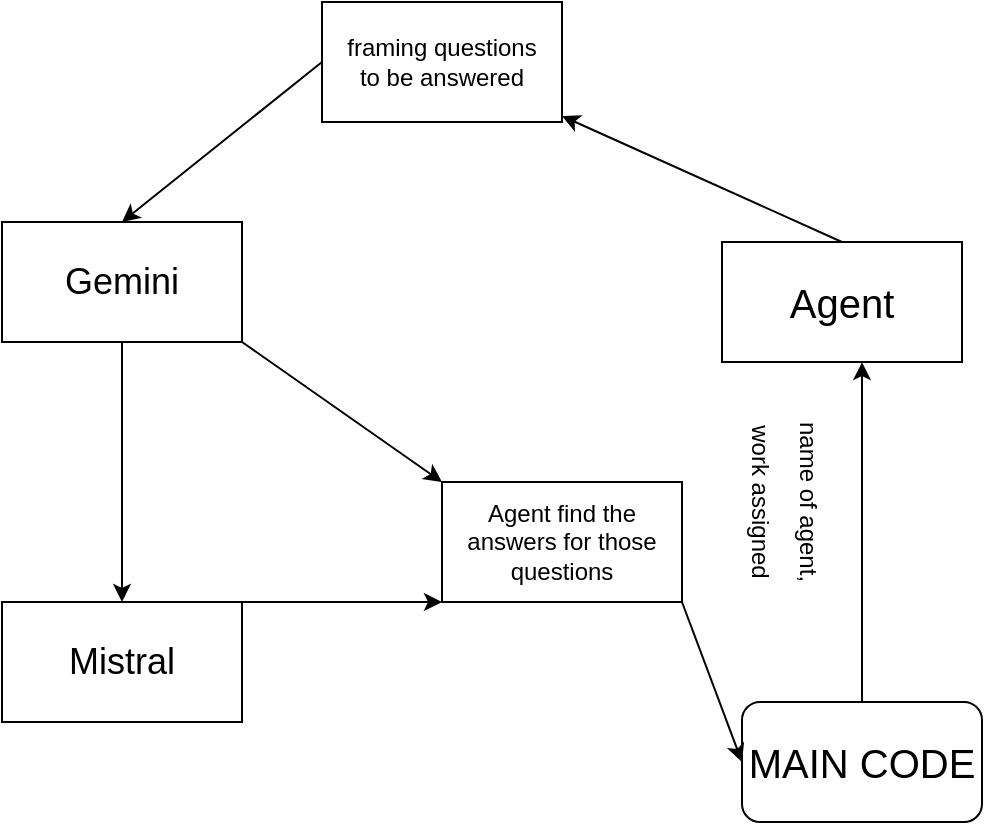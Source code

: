 <mxfile>
    <diagram id="oY3d3fZerY_pxkkX0vIk" name="Page-1">
        <mxGraphModel dx="990" dy="769" grid="1" gridSize="10" guides="1" tooltips="1" connect="1" arrows="1" fold="1" page="1" pageScale="1" pageWidth="1169" pageHeight="827" math="0" shadow="0">
            <root>
                <mxCell id="0"/>
                <mxCell id="1" parent="0"/>
                <mxCell id="6" style="edgeStyle=none;html=1;exitX=0.5;exitY=0;exitDx=0;exitDy=0;entryX=0.167;entryY=0.15;entryDx=0;entryDy=0;entryPerimeter=0;fontSize=12;" edge="1" parent="1" source="2" target="5">
                    <mxGeometry relative="1" as="geometry"/>
                </mxCell>
                <mxCell id="2" value="&lt;font style=&quot;font-size: 20px;&quot;&gt;MAIN CODE&lt;/font&gt;" style="rounded=1;whiteSpace=wrap;html=1;" vertex="1" parent="1">
                    <mxGeometry x="540" y="490" width="120" height="60" as="geometry"/>
                </mxCell>
                <mxCell id="7" style="edgeStyle=none;html=1;exitX=0.5;exitY=0;exitDx=0;exitDy=0;fontSize=12;" edge="1" parent="1" source="3" target="9">
                    <mxGeometry relative="1" as="geometry">
                        <mxPoint x="450" y="226.667" as="targetPoint"/>
                    </mxGeometry>
                </mxCell>
                <mxCell id="3" value="Agent" style="rounded=0;whiteSpace=wrap;html=1;fontSize=20;" vertex="1" parent="1">
                    <mxGeometry x="530" y="260" width="120" height="60" as="geometry"/>
                </mxCell>
                <mxCell id="5" value="&lt;font style=&quot;font-size: 12px;&quot;&gt;name of agent,&lt;br&gt;work assigned&lt;/font&gt;" style="text;html=1;strokeColor=none;fillColor=none;align=center;verticalAlign=middle;whiteSpace=wrap;rounded=0;fontSize=20;rotation=90;" vertex="1" parent="1">
                    <mxGeometry x="460" y="340" width="210" height="100" as="geometry"/>
                </mxCell>
                <mxCell id="13" style="edgeStyle=none;html=1;exitX=0;exitY=0.5;exitDx=0;exitDy=0;entryX=0.5;entryY=0;entryDx=0;entryDy=0;fontSize=18;" edge="1" parent="1" source="9" target="12">
                    <mxGeometry relative="1" as="geometry"/>
                </mxCell>
                <mxCell id="9" value="framing questions&lt;br&gt;to be answered" style="rounded=0;whiteSpace=wrap;html=1;fontSize=12;" vertex="1" parent="1">
                    <mxGeometry x="330" y="139.997" width="120" height="60" as="geometry"/>
                </mxCell>
                <mxCell id="18" style="edgeStyle=none;html=1;exitX=1;exitY=1;exitDx=0;exitDy=0;entryX=0;entryY=0.5;entryDx=0;entryDy=0;fontSize=18;" edge="1" parent="1" source="11" target="2">
                    <mxGeometry relative="1" as="geometry"/>
                </mxCell>
                <mxCell id="11" value="Agent find the answers for those questions" style="rounded=0;whiteSpace=wrap;html=1;fontSize=12;" vertex="1" parent="1">
                    <mxGeometry x="390" y="380" width="120" height="60" as="geometry"/>
                </mxCell>
                <mxCell id="14" style="edgeStyle=none;html=1;exitX=0.5;exitY=1;exitDx=0;exitDy=0;fontSize=18;" edge="1" parent="1" source="12" target="15">
                    <mxGeometry relative="1" as="geometry">
                        <mxPoint x="230" y="400" as="targetPoint"/>
                    </mxGeometry>
                </mxCell>
                <mxCell id="16" style="edgeStyle=none;html=1;exitX=1;exitY=1;exitDx=0;exitDy=0;entryX=0;entryY=0;entryDx=0;entryDy=0;fontSize=18;" edge="1" parent="1" source="12" target="11">
                    <mxGeometry relative="1" as="geometry"/>
                </mxCell>
                <mxCell id="12" value="&lt;font style=&quot;font-size: 18px;&quot;&gt;Gemini&lt;/font&gt;" style="rounded=0;whiteSpace=wrap;html=1;fontSize=12;" vertex="1" parent="1">
                    <mxGeometry x="170" y="250" width="120" height="60" as="geometry"/>
                </mxCell>
                <mxCell id="17" style="edgeStyle=none;html=1;exitX=1;exitY=0;exitDx=0;exitDy=0;entryX=0;entryY=1;entryDx=0;entryDy=0;fontSize=18;" edge="1" parent="1" source="15" target="11">
                    <mxGeometry relative="1" as="geometry"/>
                </mxCell>
                <mxCell id="15" value="Mistral" style="rounded=0;whiteSpace=wrap;html=1;fontSize=18;" vertex="1" parent="1">
                    <mxGeometry x="170" y="440" width="120" height="60" as="geometry"/>
                </mxCell>
            </root>
        </mxGraphModel>
    </diagram>
</mxfile>